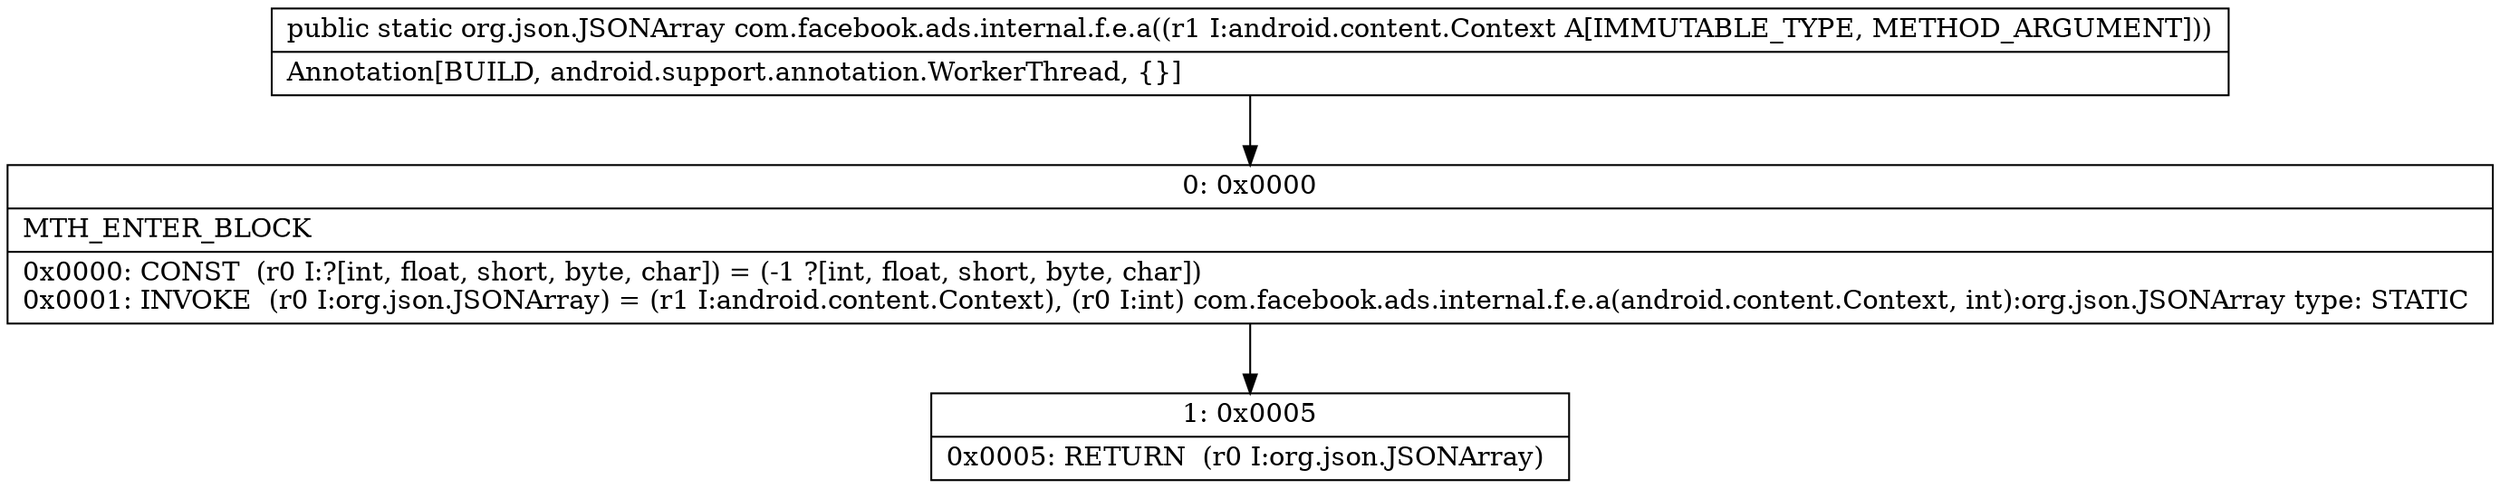 digraph "CFG forcom.facebook.ads.internal.f.e.a(Landroid\/content\/Context;)Lorg\/json\/JSONArray;" {
Node_0 [shape=record,label="{0\:\ 0x0000|MTH_ENTER_BLOCK\l|0x0000: CONST  (r0 I:?[int, float, short, byte, char]) = (\-1 ?[int, float, short, byte, char]) \l0x0001: INVOKE  (r0 I:org.json.JSONArray) = (r1 I:android.content.Context), (r0 I:int) com.facebook.ads.internal.f.e.a(android.content.Context, int):org.json.JSONArray type: STATIC \l}"];
Node_1 [shape=record,label="{1\:\ 0x0005|0x0005: RETURN  (r0 I:org.json.JSONArray) \l}"];
MethodNode[shape=record,label="{public static org.json.JSONArray com.facebook.ads.internal.f.e.a((r1 I:android.content.Context A[IMMUTABLE_TYPE, METHOD_ARGUMENT]))  | Annotation[BUILD, android.support.annotation.WorkerThread, \{\}]\l}"];
MethodNode -> Node_0;
Node_0 -> Node_1;
}

